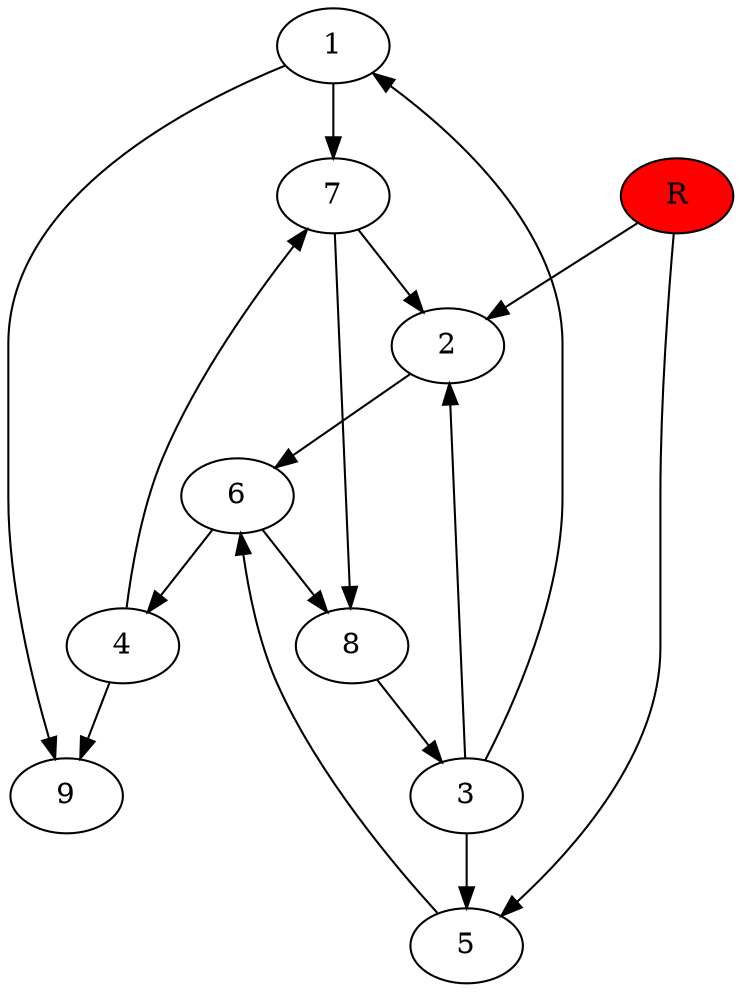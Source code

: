 digraph prb14552 {
	1
	2
	3
	4
	5
	6
	7
	8
	R [fillcolor="#ff0000" style=filled]
	1 -> 7
	1 -> 9
	2 -> 6
	3 -> 1
	3 -> 2
	3 -> 5
	4 -> 7
	4 -> 9
	5 -> 6
	6 -> 4
	6 -> 8
	7 -> 2
	7 -> 8
	8 -> 3
	R -> 2
	R -> 5
}

